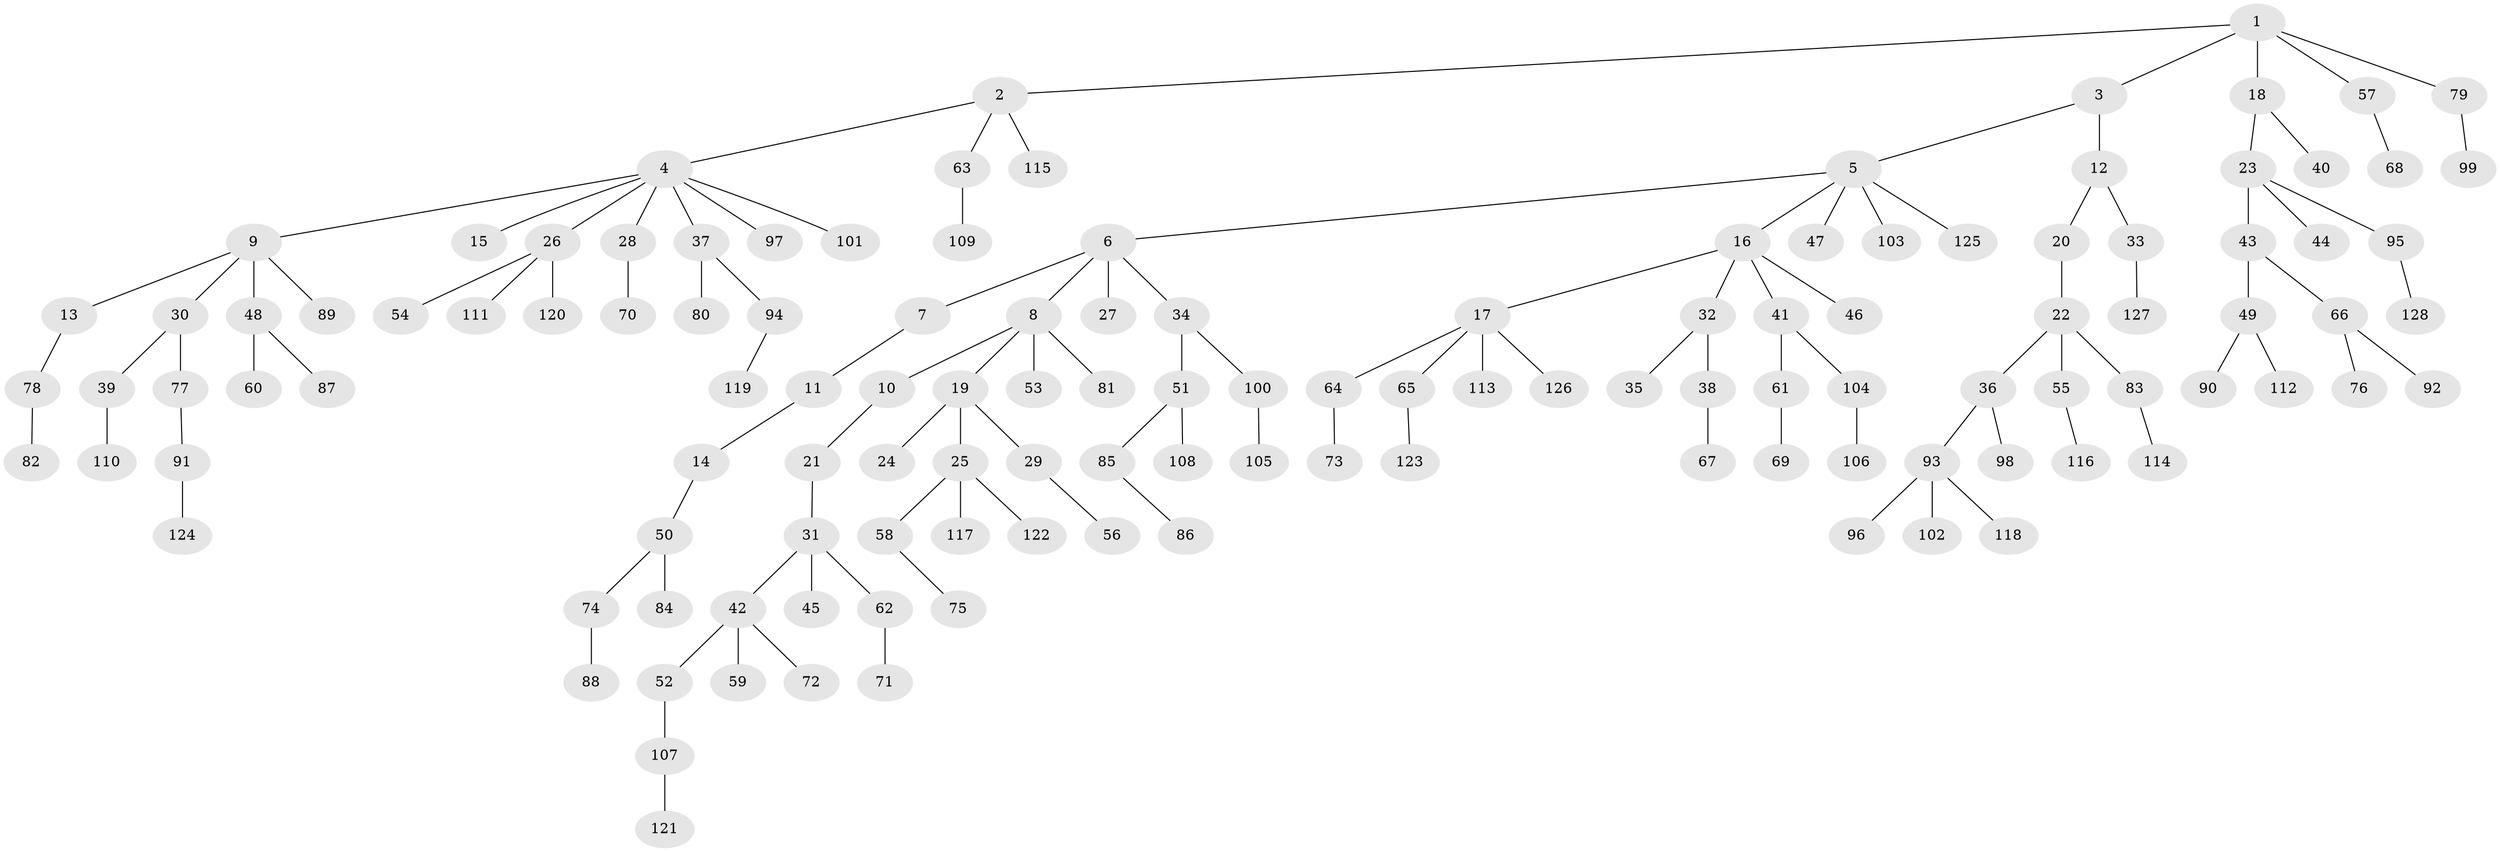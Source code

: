 // Generated by graph-tools (version 1.1) at 2025/15/03/09/25 04:15:42]
// undirected, 128 vertices, 127 edges
graph export_dot {
graph [start="1"]
  node [color=gray90,style=filled];
  1;
  2;
  3;
  4;
  5;
  6;
  7;
  8;
  9;
  10;
  11;
  12;
  13;
  14;
  15;
  16;
  17;
  18;
  19;
  20;
  21;
  22;
  23;
  24;
  25;
  26;
  27;
  28;
  29;
  30;
  31;
  32;
  33;
  34;
  35;
  36;
  37;
  38;
  39;
  40;
  41;
  42;
  43;
  44;
  45;
  46;
  47;
  48;
  49;
  50;
  51;
  52;
  53;
  54;
  55;
  56;
  57;
  58;
  59;
  60;
  61;
  62;
  63;
  64;
  65;
  66;
  67;
  68;
  69;
  70;
  71;
  72;
  73;
  74;
  75;
  76;
  77;
  78;
  79;
  80;
  81;
  82;
  83;
  84;
  85;
  86;
  87;
  88;
  89;
  90;
  91;
  92;
  93;
  94;
  95;
  96;
  97;
  98;
  99;
  100;
  101;
  102;
  103;
  104;
  105;
  106;
  107;
  108;
  109;
  110;
  111;
  112;
  113;
  114;
  115;
  116;
  117;
  118;
  119;
  120;
  121;
  122;
  123;
  124;
  125;
  126;
  127;
  128;
  1 -- 2;
  1 -- 3;
  1 -- 18;
  1 -- 57;
  1 -- 79;
  2 -- 4;
  2 -- 63;
  2 -- 115;
  3 -- 5;
  3 -- 12;
  4 -- 9;
  4 -- 15;
  4 -- 26;
  4 -- 28;
  4 -- 37;
  4 -- 97;
  4 -- 101;
  5 -- 6;
  5 -- 16;
  5 -- 47;
  5 -- 103;
  5 -- 125;
  6 -- 7;
  6 -- 8;
  6 -- 27;
  6 -- 34;
  7 -- 11;
  8 -- 10;
  8 -- 19;
  8 -- 53;
  8 -- 81;
  9 -- 13;
  9 -- 30;
  9 -- 48;
  9 -- 89;
  10 -- 21;
  11 -- 14;
  12 -- 20;
  12 -- 33;
  13 -- 78;
  14 -- 50;
  16 -- 17;
  16 -- 32;
  16 -- 41;
  16 -- 46;
  17 -- 64;
  17 -- 65;
  17 -- 113;
  17 -- 126;
  18 -- 23;
  18 -- 40;
  19 -- 24;
  19 -- 25;
  19 -- 29;
  20 -- 22;
  21 -- 31;
  22 -- 36;
  22 -- 55;
  22 -- 83;
  23 -- 43;
  23 -- 44;
  23 -- 95;
  25 -- 58;
  25 -- 117;
  25 -- 122;
  26 -- 54;
  26 -- 111;
  26 -- 120;
  28 -- 70;
  29 -- 56;
  30 -- 39;
  30 -- 77;
  31 -- 42;
  31 -- 45;
  31 -- 62;
  32 -- 35;
  32 -- 38;
  33 -- 127;
  34 -- 51;
  34 -- 100;
  36 -- 93;
  36 -- 98;
  37 -- 80;
  37 -- 94;
  38 -- 67;
  39 -- 110;
  41 -- 61;
  41 -- 104;
  42 -- 52;
  42 -- 59;
  42 -- 72;
  43 -- 49;
  43 -- 66;
  48 -- 60;
  48 -- 87;
  49 -- 90;
  49 -- 112;
  50 -- 74;
  50 -- 84;
  51 -- 85;
  51 -- 108;
  52 -- 107;
  55 -- 116;
  57 -- 68;
  58 -- 75;
  61 -- 69;
  62 -- 71;
  63 -- 109;
  64 -- 73;
  65 -- 123;
  66 -- 76;
  66 -- 92;
  74 -- 88;
  77 -- 91;
  78 -- 82;
  79 -- 99;
  83 -- 114;
  85 -- 86;
  91 -- 124;
  93 -- 96;
  93 -- 102;
  93 -- 118;
  94 -- 119;
  95 -- 128;
  100 -- 105;
  104 -- 106;
  107 -- 121;
}
